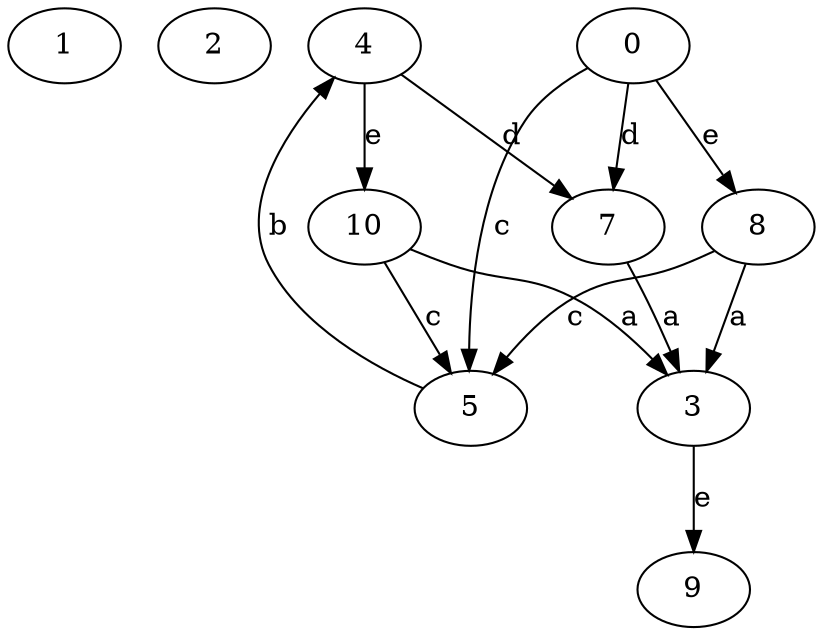 strict digraph  {
1;
2;
3;
4;
5;
7;
8;
9;
10;
0;
3 -> 9  [label=e];
4 -> 7  [label=d];
4 -> 10  [label=e];
5 -> 4  [label=b];
7 -> 3  [label=a];
8 -> 3  [label=a];
8 -> 5  [label=c];
10 -> 3  [label=a];
10 -> 5  [label=c];
0 -> 5  [label=c];
0 -> 7  [label=d];
0 -> 8  [label=e];
}
